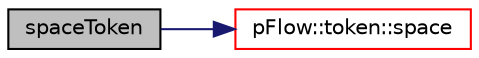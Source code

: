 digraph "spaceToken"
{
 // LATEX_PDF_SIZE
  edge [fontname="Helvetica",fontsize="10",labelfontname="Helvetica",labelfontsize="10"];
  node [fontname="Helvetica",fontsize="10",shape=record];
  rankdir="LR";
  Node1 [label="spaceToken",height=0.2,width=0.4,color="black", fillcolor="grey75", style="filled", fontcolor="black",tooltip=" "];
  Node1 -> Node2 [color="midnightblue",fontsize="10",style="solid",fontname="Helvetica"];
  Node2 [label="pFlow::token::space",height=0.2,width=0.4,color="red", fillcolor="white", style="filled",URL="$classpFlow_1_1token.html#ad148e3fe302bf96a9393c7620c6dc26e",tooltip=" "];
}
